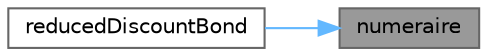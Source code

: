 digraph "numeraire"
{
 // INTERACTIVE_SVG=YES
 // LATEX_PDF_SIZE
  bgcolor="transparent";
  edge [fontname=Helvetica,fontsize=10,labelfontname=Helvetica,labelfontsize=10];
  node [fontname=Helvetica,fontsize=10,shape=box,height=0.2,width=0.4];
  rankdir="RL";
  Node1 [label="numeraire",height=0.2,width=0.4,color="gray40", fillcolor="grey60", style="filled", fontcolor="black",tooltip=" "];
  Node1 -> Node2 [dir="back",color="steelblue1",style="solid"];
  Node2 [label="reducedDiscountBond",height=0.2,width=0.4,color="grey40", fillcolor="white", style="filled",URL="$classore_1_1data_1_1_hw_c_g.html#aaf7e326a6f401939cc2c6abbe41c1c47",tooltip=" "];
}
